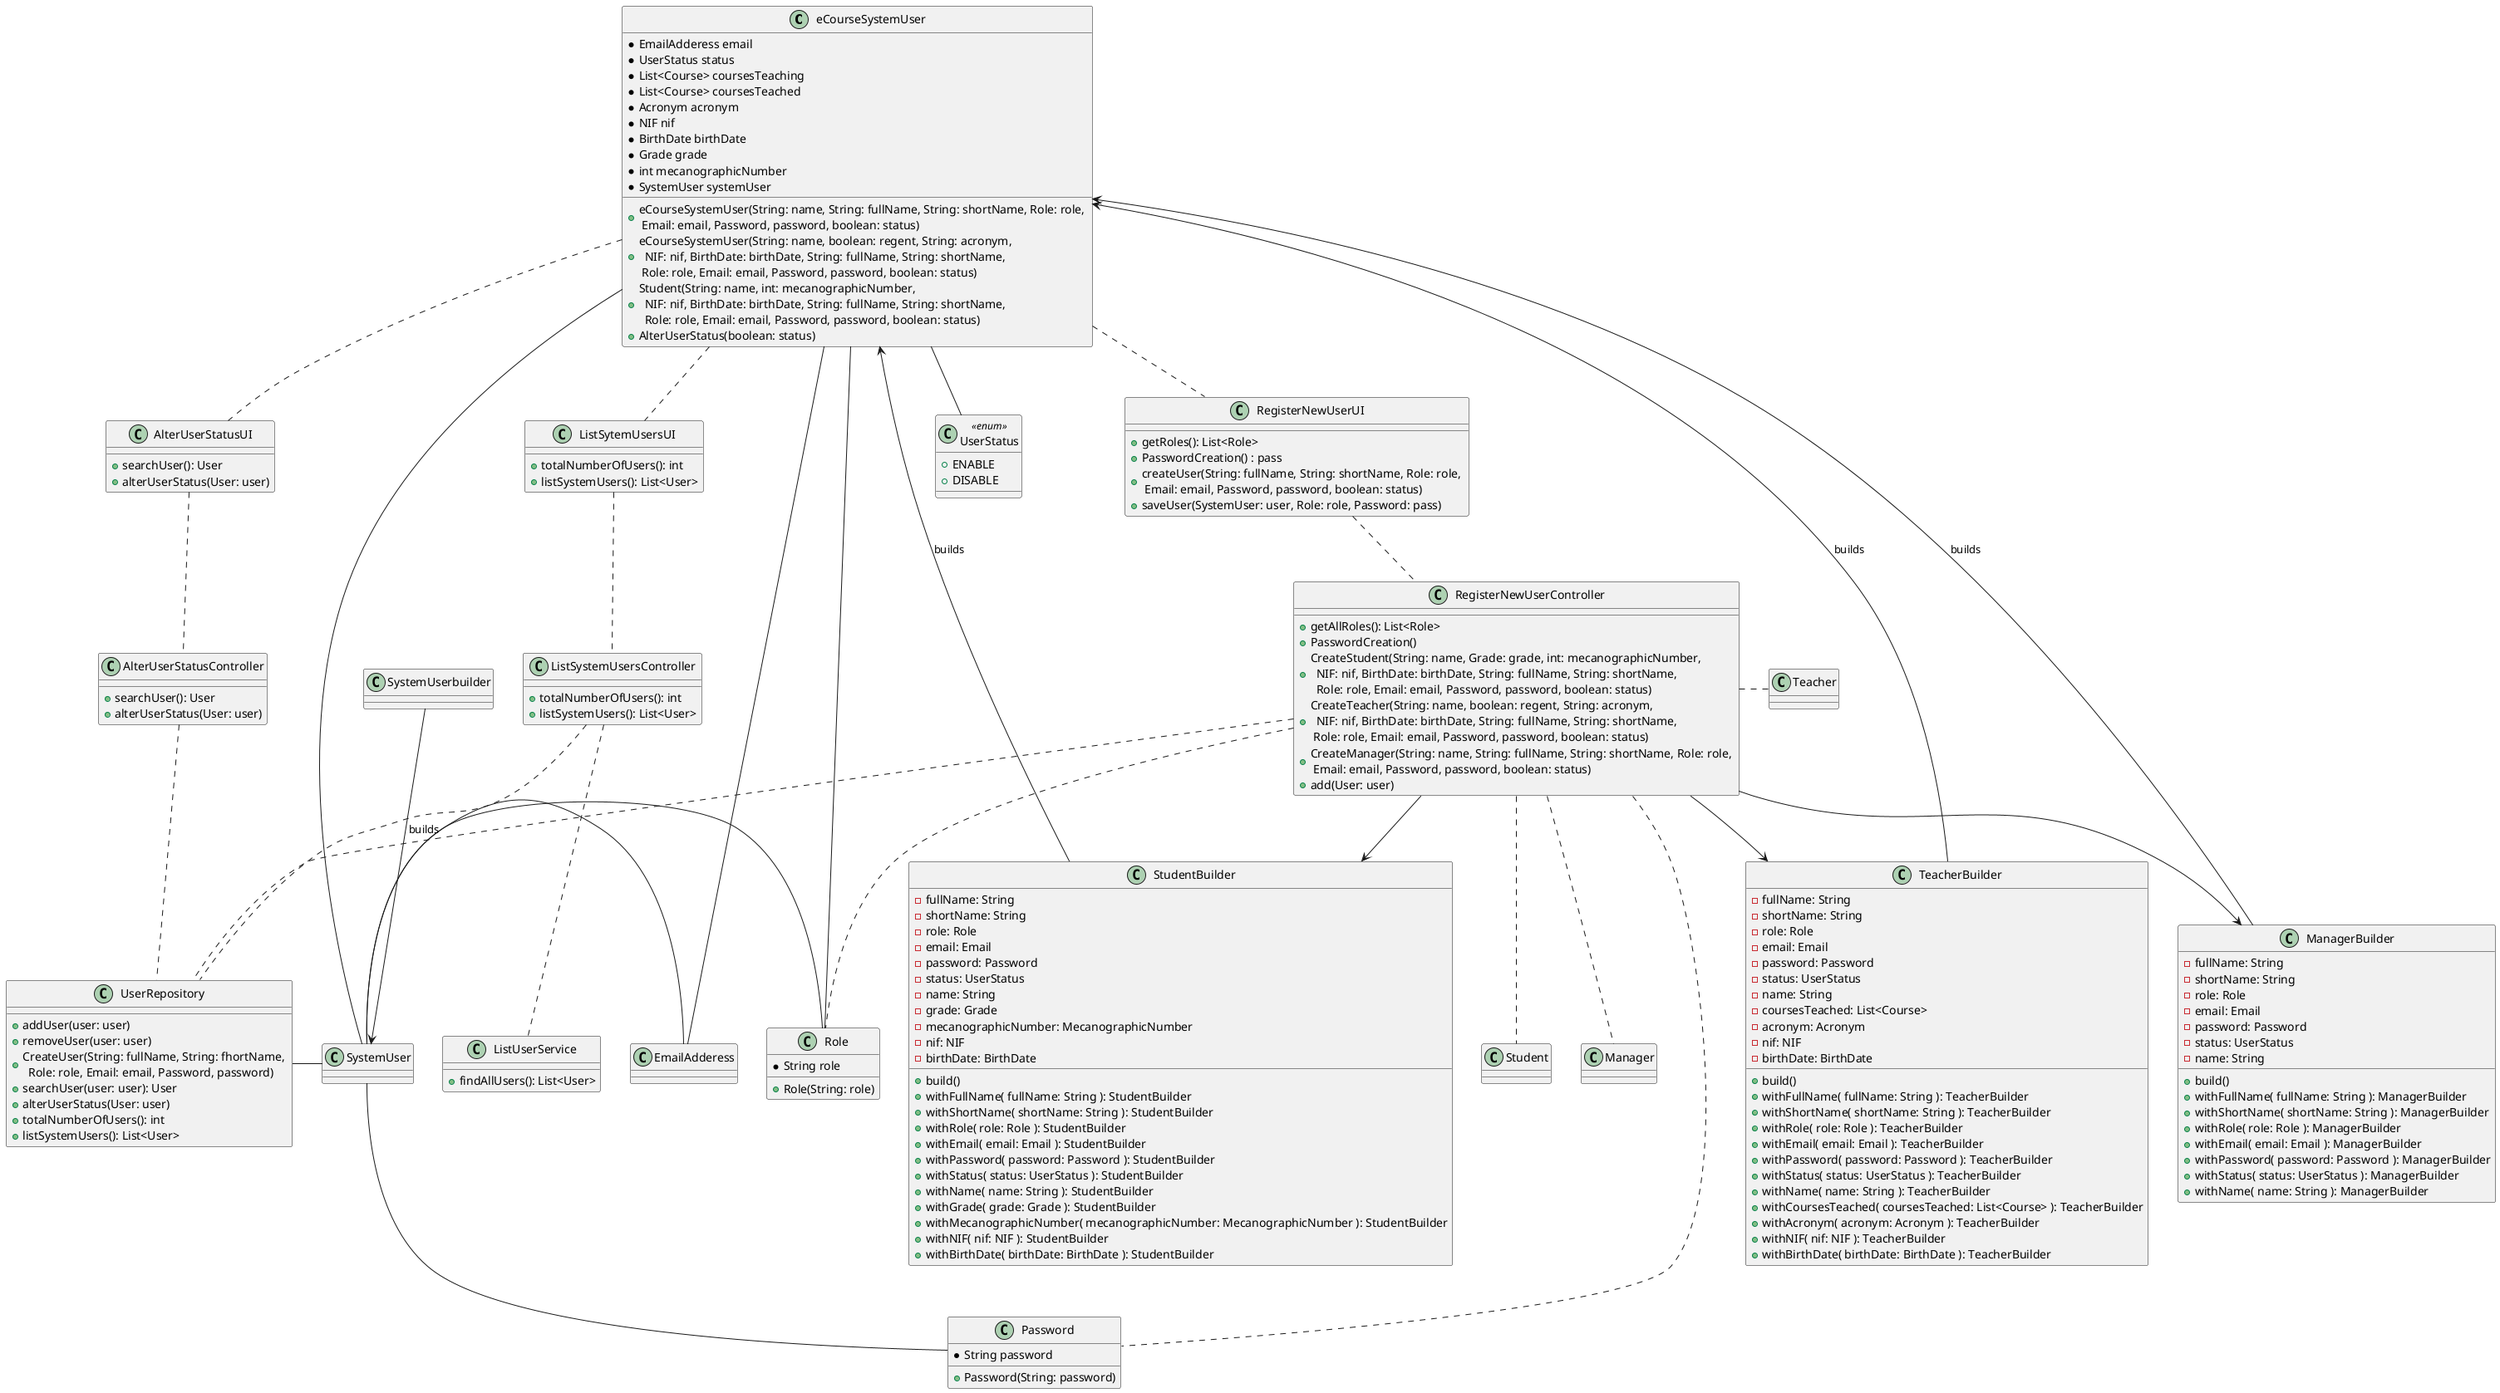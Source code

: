 @startuml


class eCourseSystemUser {
    * EmailAdderess email
    * UserStatus status
    * List<Course> coursesTeaching
    * List<Course> coursesTeached
    * Acronym acronym
    * NIF nif
    * BirthDate birthDate
    * Grade grade
    * int mecanographicNumber
    * SystemUser systemUser
    + eCourseSystemUser(String: name, String: fullName, String: shortName, Role: role, \n Email: email, Password, password, boolean: status)
    + eCourseSystemUser(String: name, boolean: regent, String: acronym, \n  NIF: nif, BirthDate: birthDate, String: fullName, String: shortName, \n Role: role, Email: email, Password, password, boolean: status)
    + Student(String: name, int: mecanographicNumber, \n  NIF: nif, BirthDate: birthDate, String: fullName, String: shortName, \n  Role: role, Email: email, Password, password, boolean: status)
    + AlterUserStatus(boolean: status)
}

class ListUserService {
    + findAllUsers(): List<User>
}

class UserRepository {
    + addUser(user: user)
    + removeUser(user: user)
    + CreateUser(String: fullName, String: fhortName, \n  Role: role, Email: email, Password, password)
    + searchUser(user: user): User
    + alterUserStatus(User: user)
    + totalNumberOfUsers(): int
    + listSystemUsers(): List<User>
}

class Role {
    * String role
    + Role(String: role)
}

class Password {
    * String password
    + Password(String: password)
}

class EmailAdderess {
}

class RegisterNewUserUI{
    + getRoles(): List<Role>
    + PasswordCreation() : pass
    + createUser(String: fullName, String: shortName, Role: role, \n Email: email, Password, password, boolean: status)
    + saveUser(SystemUser: user, Role: role, Password: pass)
}

class RegisterNewUserController{
    + getAllRoles(): List<Role>
    + PasswordCreation()
    + CreateStudent(String: name, Grade: grade, int: mecanographicNumber, \n  NIF: nif, BirthDate: birthDate, String: fullName, String: shortName, \n  Role: role, Email: email, Password, password, boolean: status)
    + CreateTeacher(String: name, boolean: regent, String: acronym, \n  NIF: nif, BirthDate: birthDate, String: fullName, String: shortName, \n Role: role, Email: email, Password, password, boolean: status)
    + CreateManager(String: name, String: fullName, String: shortName, Role: role, \n Email: email, Password, password, boolean: status)
    + add(User: user)
}

class AlterUserStatusUI {
    + searchUser(): User
    + alterUserStatus(User: user)
}

class AlterUserStatusController {
    + searchUser(): User
    + alterUserStatus(User: user)
}

class ListSytemUsersUI {
    + totalNumberOfUsers(): int
    + listSystemUsers(): List<User>
}

class ListSystemUsersController {
    + totalNumberOfUsers(): int
    + listSystemUsers(): List<User>
}

class StudentBuilder {
    - fullName: String
    - shortName: String
    - role: Role
    - email: Email
    - password: Password
    - status: UserStatus
    - name: String
    - grade: Grade
    - mecanographicNumber: MecanographicNumber
    - nif: NIF
    - birthDate: BirthDate
    + build()
    + withFullName( fullName: String ): StudentBuilder
    + withShortName( shortName: String ): StudentBuilder
    + withRole( role: Role ): StudentBuilder
    + withEmail( email: Email ): StudentBuilder
    + withPassword( password: Password ): StudentBuilder
    + withStatus( status: UserStatus ): StudentBuilder
    + withName( name: String ): StudentBuilder
    + withGrade( grade: Grade ): StudentBuilder
    + withMecanographicNumber( mecanographicNumber: MecanographicNumber ): StudentBuilder
    + withNIF( nif: NIF ): StudentBuilder
    + withBirthDate( birthDate: BirthDate ): StudentBuilder
}

class TeacherBuilder {
    - fullName: String
    - shortName: String
    - role: Role
    - email: Email
    - password: Password
    - status: UserStatus
    - name: String
    - coursesTeached: List<Course>
    - acronym: Acronym
    - nif: NIF
    - birthDate: BirthDate
    + build()
    + withFullName( fullName: String ): TeacherBuilder
    + withShortName( shortName: String ): TeacherBuilder
    + withRole( role: Role ): TeacherBuilder
    + withEmail( email: Email ): TeacherBuilder
    + withPassword( password: Password ): TeacherBuilder
    + withStatus( status: UserStatus ): TeacherBuilder
    + withName( name: String ): TeacherBuilder
    + withCoursesTeached( coursesTeached: List<Course> ): TeacherBuilder
    + withAcronym( acronym: Acronym ): TeacherBuilder
    + withNIF( nif: NIF ): TeacherBuilder
    + withBirthDate( birthDate: BirthDate ): TeacherBuilder
}

class ManagerBuilder {
    - fullName: String
    - shortName: String
    - role: Role
    - email: Email
    - password: Password
    - status: UserStatus
    - name: String
    + build()
    + withFullName( fullName: String ): ManagerBuilder
    + withShortName( shortName: String ): ManagerBuilder
    + withRole( role: Role ): ManagerBuilder
    + withEmail( email: Email ): ManagerBuilder
    + withPassword( password: Password ): ManagerBuilder
    + withStatus( status: UserStatus ): ManagerBuilder
    + withName( name: String ): ManagerBuilder
}

class UserStatus <<enum>> {
    + ENABLE
    + DISABLE
}




'Relationships

SystemUser -- Password
SystemUser -right- EmailAdderess
SystemUser -right- Role

eCourseSystemUser -- SystemUser
eCourseSystemUser -- EmailAdderess
eCourseSystemUser -- Role
eCourseSystemUser -- UserStatus

SystemUser -left- UserRepository
eCourseSystemUser .. RegisterNewUserUI
RegisterNewUserUI .. RegisterNewUserController
RegisterNewUserController .down. Role
RegisterNewUserController .. UserRepository
RegisterNewUserController .. Password
RegisterNewUserController .. Student
RegisterNewUserController .right. Teacher
RegisterNewUserController .. Manager
RegisterNewUserController --> StudentBuilder
RegisterNewUserController --> TeacherBuilder
RegisterNewUserController --> ManagerBuilder
StudentBuilder --> eCourseSystemUser : builds
TeacherBuilder --> eCourseSystemUser : builds
ManagerBuilder --> eCourseSystemUser : builds
SystemUserbuilder --> SystemUser : builds

eCourseSystemUser .. AlterUserStatusUI
AlterUserStatusUI .. AlterUserStatusController
AlterUserStatusController .. UserRepository

eCourseSystemUser .. ListSytemUsersUI
ListSytemUsersUI .. ListSystemUsersController
ListSystemUsersController .. UserRepository
ListSystemUsersController .. ListUserService


@enduml